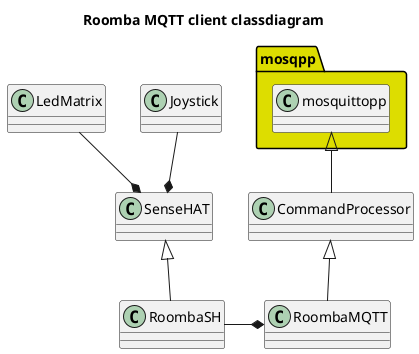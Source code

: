 @startuml

title Roomba MQTT client classdiagram

package "mosqpp" #DDDD00 {
class mosquittopp 
} 

mosquittopp <|-- CommandProcessor
CommandProcessor <|-- RoombaMQTT
SenseHAT <|-down- RoombaSH

RoombaMQTT *-left- RoombaSH

SenseHAT *-up- Joystick
SenseHAT *-up- LedMatrix

@enduml
